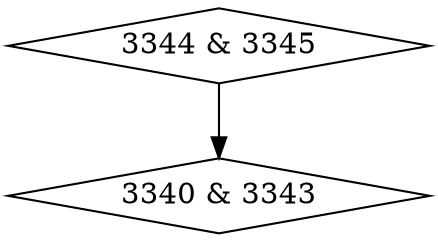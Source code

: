 digraph {
0 [label = "3340 & 3343", shape = diamond];
1 [label = "3344 & 3345", shape = diamond];
1->0;
}
